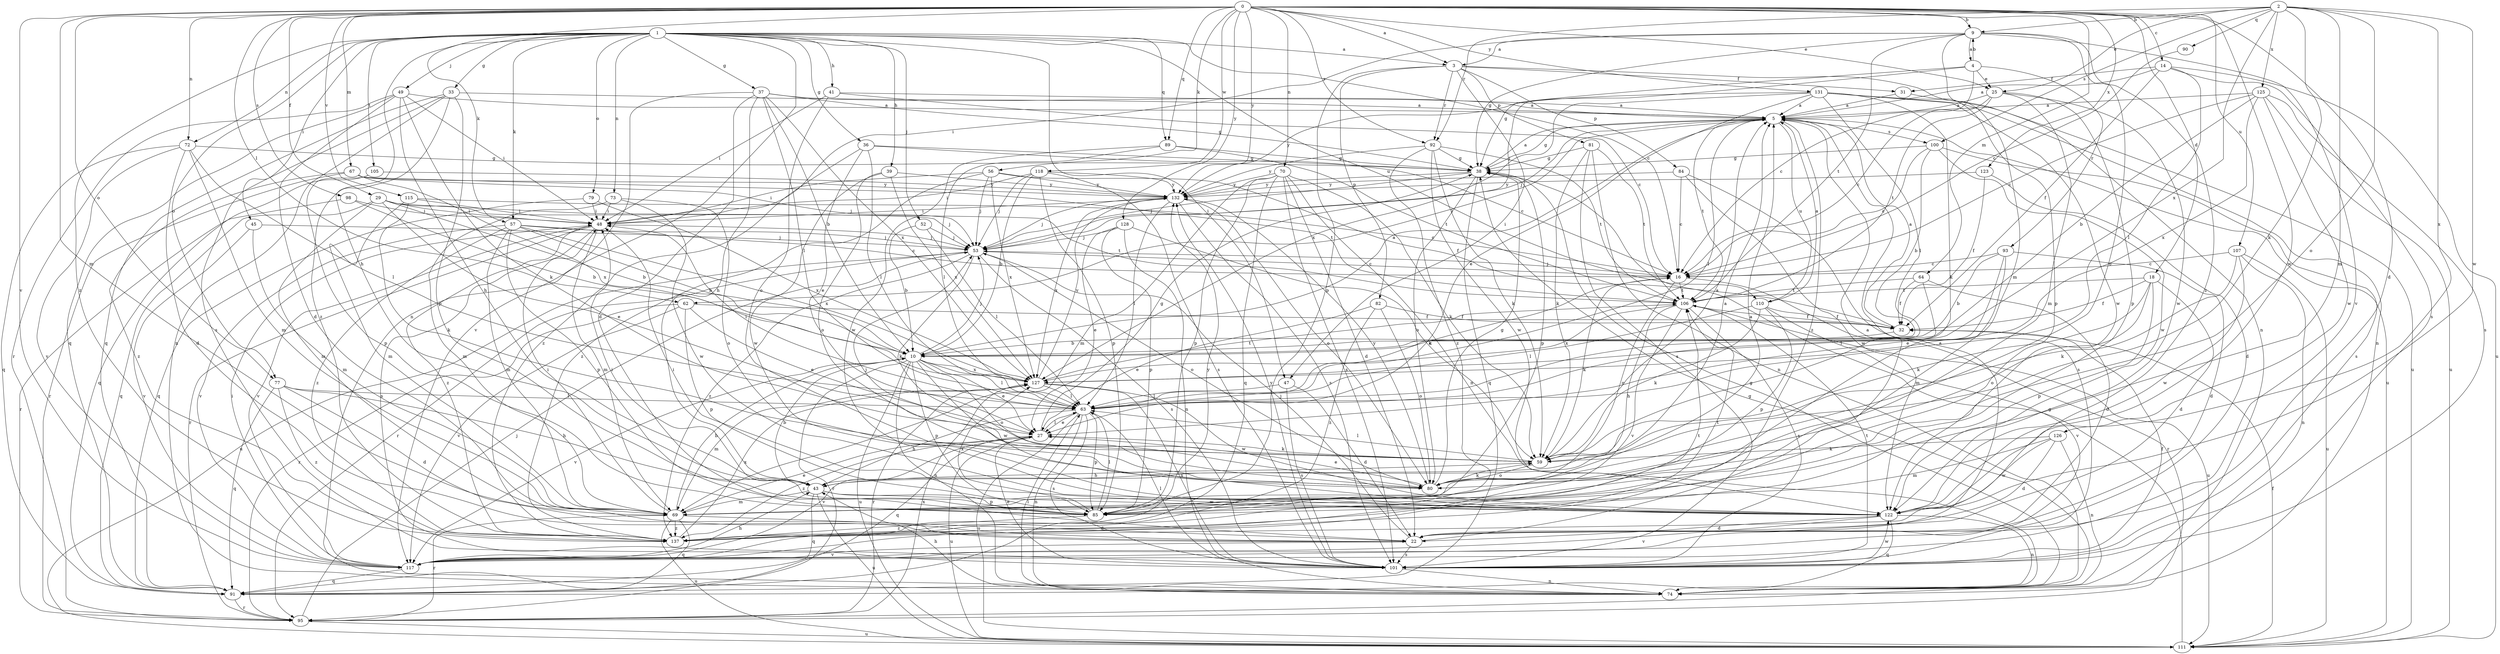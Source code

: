 strict digraph  {
0;
1;
2;
3;
4;
5;
9;
10;
14;
16;
18;
22;
25;
27;
29;
31;
32;
33;
36;
37;
38;
39;
41;
43;
45;
47;
48;
49;
52;
53;
56;
57;
59;
62;
63;
64;
67;
69;
70;
72;
73;
74;
77;
79;
80;
81;
82;
84;
85;
89;
90;
91;
92;
93;
95;
98;
100;
101;
105;
106;
107;
110;
111;
115;
117;
118;
122;
123;
125;
126;
127;
128;
131;
132;
137;
0 -> 3  [label=a];
0 -> 9  [label=b];
0 -> 14  [label=c];
0 -> 18  [label=d];
0 -> 22  [label=d];
0 -> 25  [label=e];
0 -> 29  [label=f];
0 -> 56  [label=k];
0 -> 57  [label=k];
0 -> 62  [label=l];
0 -> 64  [label=m];
0 -> 67  [label=m];
0 -> 69  [label=m];
0 -> 70  [label=n];
0 -> 72  [label=n];
0 -> 77  [label=o];
0 -> 89  [label=q];
0 -> 92  [label=r];
0 -> 98  [label=s];
0 -> 107  [label=u];
0 -> 115  [label=v];
0 -> 117  [label=v];
0 -> 118  [label=w];
0 -> 122  [label=w];
0 -> 123  [label=x];
0 -> 128  [label=y];
0 -> 131  [label=y];
0 -> 132  [label=y];
1 -> 3  [label=a];
1 -> 16  [label=c];
1 -> 33  [label=g];
1 -> 36  [label=g];
1 -> 37  [label=g];
1 -> 39  [label=h];
1 -> 41  [label=h];
1 -> 43  [label=h];
1 -> 45  [label=i];
1 -> 47  [label=i];
1 -> 49  [label=j];
1 -> 52  [label=j];
1 -> 57  [label=k];
1 -> 72  [label=n];
1 -> 73  [label=n];
1 -> 74  [label=n];
1 -> 77  [label=o];
1 -> 79  [label=o];
1 -> 89  [label=q];
1 -> 105  [label=t];
1 -> 110  [label=u];
1 -> 137  [label=z];
2 -> 9  [label=b];
2 -> 25  [label=e];
2 -> 59  [label=k];
2 -> 69  [label=m];
2 -> 80  [label=o];
2 -> 90  [label=q];
2 -> 92  [label=r];
2 -> 100  [label=s];
2 -> 122  [label=w];
2 -> 125  [label=x];
2 -> 126  [label=x];
2 -> 127  [label=x];
3 -> 31  [label=f];
3 -> 47  [label=i];
3 -> 74  [label=n];
3 -> 81  [label=p];
3 -> 82  [label=p];
3 -> 84  [label=p];
3 -> 85  [label=p];
3 -> 92  [label=r];
4 -> 9  [label=b];
4 -> 16  [label=c];
4 -> 25  [label=e];
4 -> 38  [label=g];
4 -> 53  [label=j];
4 -> 93  [label=r];
5 -> 38  [label=g];
5 -> 53  [label=j];
5 -> 62  [label=l];
5 -> 63  [label=l];
5 -> 100  [label=s];
5 -> 106  [label=t];
5 -> 110  [label=u];
5 -> 111  [label=u];
5 -> 137  [label=z];
9 -> 3  [label=a];
9 -> 4  [label=a];
9 -> 38  [label=g];
9 -> 48  [label=i];
9 -> 69  [label=m];
9 -> 80  [label=o];
9 -> 106  [label=t];
9 -> 117  [label=v];
9 -> 137  [label=z];
10 -> 5  [label=a];
10 -> 27  [label=e];
10 -> 53  [label=j];
10 -> 63  [label=l];
10 -> 74  [label=n];
10 -> 80  [label=o];
10 -> 85  [label=p];
10 -> 95  [label=r];
10 -> 111  [label=u];
10 -> 117  [label=v];
10 -> 122  [label=w];
10 -> 127  [label=x];
14 -> 5  [label=a];
14 -> 31  [label=f];
14 -> 32  [label=f];
14 -> 63  [label=l];
14 -> 101  [label=s];
14 -> 111  [label=u];
16 -> 53  [label=j];
16 -> 59  [label=k];
16 -> 80  [label=o];
16 -> 95  [label=r];
16 -> 106  [label=t];
18 -> 22  [label=d];
18 -> 32  [label=f];
18 -> 59  [label=k];
18 -> 80  [label=o];
18 -> 85  [label=p];
18 -> 106  [label=t];
22 -> 5  [label=a];
22 -> 53  [label=j];
22 -> 101  [label=s];
22 -> 117  [label=v];
25 -> 5  [label=a];
25 -> 16  [label=c];
25 -> 69  [label=m];
25 -> 85  [label=p];
25 -> 106  [label=t];
25 -> 122  [label=w];
27 -> 38  [label=g];
27 -> 59  [label=k];
27 -> 63  [label=l];
27 -> 91  [label=q];
27 -> 111  [label=u];
27 -> 117  [label=v];
27 -> 137  [label=z];
29 -> 10  [label=b];
29 -> 27  [label=e];
29 -> 48  [label=i];
29 -> 53  [label=j];
29 -> 69  [label=m];
29 -> 91  [label=q];
29 -> 106  [label=t];
31 -> 5  [label=a];
31 -> 85  [label=p];
32 -> 5  [label=a];
32 -> 10  [label=b];
33 -> 5  [label=a];
33 -> 74  [label=n];
33 -> 85  [label=p];
33 -> 91  [label=q];
33 -> 101  [label=s];
33 -> 137  [label=z];
36 -> 16  [label=c];
36 -> 27  [label=e];
36 -> 38  [label=g];
36 -> 63  [label=l];
36 -> 137  [label=z];
37 -> 5  [label=a];
37 -> 10  [label=b];
37 -> 22  [label=d];
37 -> 38  [label=g];
37 -> 43  [label=h];
37 -> 63  [label=l];
37 -> 117  [label=v];
37 -> 127  [label=x];
38 -> 5  [label=a];
38 -> 53  [label=j];
38 -> 80  [label=o];
38 -> 85  [label=p];
38 -> 91  [label=q];
38 -> 132  [label=y];
39 -> 80  [label=o];
39 -> 122  [label=w];
39 -> 127  [label=x];
39 -> 132  [label=y];
41 -> 5  [label=a];
41 -> 16  [label=c];
41 -> 48  [label=i];
41 -> 80  [label=o];
43 -> 5  [label=a];
43 -> 10  [label=b];
43 -> 69  [label=m];
43 -> 85  [label=p];
43 -> 91  [label=q];
43 -> 111  [label=u];
43 -> 122  [label=w];
45 -> 53  [label=j];
45 -> 69  [label=m];
45 -> 117  [label=v];
47 -> 22  [label=d];
47 -> 63  [label=l];
47 -> 101  [label=s];
48 -> 53  [label=j];
48 -> 69  [label=m];
48 -> 95  [label=r];
48 -> 101  [label=s];
48 -> 117  [label=v];
48 -> 137  [label=z];
49 -> 5  [label=a];
49 -> 22  [label=d];
49 -> 43  [label=h];
49 -> 48  [label=i];
49 -> 59  [label=k];
49 -> 91  [label=q];
49 -> 95  [label=r];
52 -> 10  [label=b];
52 -> 53  [label=j];
52 -> 63  [label=l];
53 -> 16  [label=c];
53 -> 59  [label=k];
53 -> 80  [label=o];
53 -> 95  [label=r];
53 -> 101  [label=s];
53 -> 111  [label=u];
53 -> 137  [label=z];
56 -> 32  [label=f];
56 -> 48  [label=i];
56 -> 53  [label=j];
56 -> 127  [label=x];
56 -> 132  [label=y];
56 -> 137  [label=z];
57 -> 10  [label=b];
57 -> 16  [label=c];
57 -> 53  [label=j];
57 -> 69  [label=m];
57 -> 85  [label=p];
57 -> 117  [label=v];
57 -> 127  [label=x];
57 -> 137  [label=z];
59 -> 5  [label=a];
59 -> 43  [label=h];
59 -> 63  [label=l];
59 -> 80  [label=o];
62 -> 27  [label=e];
62 -> 32  [label=f];
62 -> 85  [label=p];
62 -> 95  [label=r];
62 -> 117  [label=v];
63 -> 16  [label=c];
63 -> 27  [label=e];
63 -> 43  [label=h];
63 -> 48  [label=i];
63 -> 74  [label=n];
63 -> 85  [label=p];
63 -> 101  [label=s];
63 -> 111  [label=u];
64 -> 22  [label=d];
64 -> 32  [label=f];
64 -> 63  [label=l];
64 -> 106  [label=t];
67 -> 53  [label=j];
67 -> 95  [label=r];
67 -> 106  [label=t];
67 -> 127  [label=x];
67 -> 132  [label=y];
67 -> 137  [label=z];
69 -> 10  [label=b];
69 -> 22  [label=d];
69 -> 27  [label=e];
69 -> 48  [label=i];
69 -> 91  [label=q];
69 -> 95  [label=r];
69 -> 111  [label=u];
69 -> 137  [label=z];
70 -> 22  [label=d];
70 -> 59  [label=k];
70 -> 69  [label=m];
70 -> 74  [label=n];
70 -> 85  [label=p];
70 -> 91  [label=q];
70 -> 101  [label=s];
70 -> 132  [label=y];
72 -> 22  [label=d];
72 -> 38  [label=g];
72 -> 63  [label=l];
72 -> 69  [label=m];
72 -> 91  [label=q];
72 -> 117  [label=v];
73 -> 48  [label=i];
73 -> 69  [label=m];
73 -> 80  [label=o];
73 -> 122  [label=w];
74 -> 38  [label=g];
74 -> 43  [label=h];
74 -> 63  [label=l];
77 -> 22  [label=d];
77 -> 43  [label=h];
77 -> 63  [label=l];
77 -> 91  [label=q];
77 -> 137  [label=z];
79 -> 48  [label=i];
79 -> 91  [label=q];
79 -> 127  [label=x];
80 -> 27  [label=e];
80 -> 38  [label=g];
80 -> 53  [label=j];
80 -> 59  [label=k];
80 -> 132  [label=y];
81 -> 38  [label=g];
81 -> 59  [label=k];
81 -> 74  [label=n];
81 -> 101  [label=s];
81 -> 106  [label=t];
82 -> 27  [label=e];
82 -> 32  [label=f];
82 -> 80  [label=o];
82 -> 137  [label=z];
84 -> 16  [label=c];
84 -> 101  [label=s];
84 -> 122  [label=w];
84 -> 132  [label=y];
85 -> 5  [label=a];
85 -> 48  [label=i];
85 -> 63  [label=l];
85 -> 127  [label=x];
85 -> 137  [label=z];
89 -> 38  [label=g];
89 -> 63  [label=l];
89 -> 106  [label=t];
89 -> 122  [label=w];
90 -> 16  [label=c];
91 -> 95  [label=r];
92 -> 38  [label=g];
92 -> 59  [label=k];
92 -> 106  [label=t];
92 -> 122  [label=w];
92 -> 132  [label=y];
92 -> 137  [label=z];
93 -> 10  [label=b];
93 -> 16  [label=c];
93 -> 22  [label=d];
93 -> 27  [label=e];
93 -> 69  [label=m];
95 -> 38  [label=g];
95 -> 53  [label=j];
95 -> 111  [label=u];
95 -> 127  [label=x];
98 -> 10  [label=b];
98 -> 48  [label=i];
98 -> 95  [label=r];
100 -> 10  [label=b];
100 -> 16  [label=c];
100 -> 38  [label=g];
100 -> 101  [label=s];
100 -> 122  [label=w];
101 -> 27  [label=e];
101 -> 32  [label=f];
101 -> 63  [label=l];
101 -> 74  [label=n];
101 -> 106  [label=t];
101 -> 122  [label=w];
101 -> 132  [label=y];
105 -> 85  [label=p];
105 -> 91  [label=q];
105 -> 132  [label=y];
106 -> 32  [label=f];
106 -> 43  [label=h];
106 -> 101  [label=s];
106 -> 111  [label=u];
106 -> 117  [label=v];
106 -> 127  [label=x];
107 -> 16  [label=c];
107 -> 59  [label=k];
107 -> 74  [label=n];
107 -> 111  [label=u];
107 -> 122  [label=w];
110 -> 5  [label=a];
110 -> 32  [label=f];
110 -> 59  [label=k];
110 -> 63  [label=l];
110 -> 85  [label=p];
110 -> 117  [label=v];
111 -> 32  [label=f];
111 -> 38  [label=g];
115 -> 16  [label=c];
115 -> 48  [label=i];
115 -> 59  [label=k];
115 -> 69  [label=m];
117 -> 5  [label=a];
117 -> 43  [label=h];
117 -> 48  [label=i];
117 -> 91  [label=q];
117 -> 106  [label=t];
118 -> 10  [label=b];
118 -> 48  [label=i];
118 -> 53  [label=j];
118 -> 85  [label=p];
118 -> 101  [label=s];
118 -> 132  [label=y];
122 -> 22  [label=d];
122 -> 48  [label=i];
122 -> 74  [label=n];
122 -> 91  [label=q];
122 -> 117  [label=v];
123 -> 22  [label=d];
123 -> 32  [label=f];
123 -> 132  [label=y];
125 -> 5  [label=a];
125 -> 10  [label=b];
125 -> 16  [label=c];
125 -> 101  [label=s];
125 -> 111  [label=u];
125 -> 122  [label=w];
125 -> 127  [label=x];
126 -> 22  [label=d];
126 -> 59  [label=k];
126 -> 69  [label=m];
126 -> 74  [label=n];
126 -> 122  [label=w];
127 -> 63  [label=l];
127 -> 69  [label=m];
127 -> 95  [label=r];
127 -> 101  [label=s];
127 -> 106  [label=t];
127 -> 122  [label=w];
127 -> 132  [label=y];
128 -> 27  [label=e];
128 -> 53  [label=j];
128 -> 59  [label=k];
128 -> 74  [label=n];
128 -> 85  [label=p];
131 -> 5  [label=a];
131 -> 27  [label=e];
131 -> 59  [label=k];
131 -> 63  [label=l];
131 -> 74  [label=n];
131 -> 111  [label=u];
131 -> 122  [label=w];
131 -> 127  [label=x];
131 -> 132  [label=y];
132 -> 48  [label=i];
132 -> 53  [label=j];
132 -> 63  [label=l];
132 -> 80  [label=o];
132 -> 101  [label=s];
132 -> 127  [label=x];
137 -> 106  [label=t];
137 -> 127  [label=x];
137 -> 132  [label=y];
}
